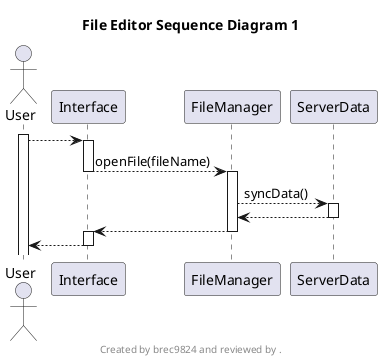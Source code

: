 @startuml

title File Editor Sequence Diagram 1
footer 
Created by brec9824 and reviewed by .
endfooter

actor User

activate User
User --> Interface
activate Interface

'''''''''''''''''''''''
'Open file
'''''''''''''''''''''''

Interface --> FileManager : openFile(fileName)
deactivate Interface

activate FileManager
FileManager --> ServerData : syncData()

activate ServerData
ServerData --> FileManager
deactivate ServerData

FileManager --> Interface
deactivate FileManager
activate Interface



Interface --> User
deactivate Interface

@enduml